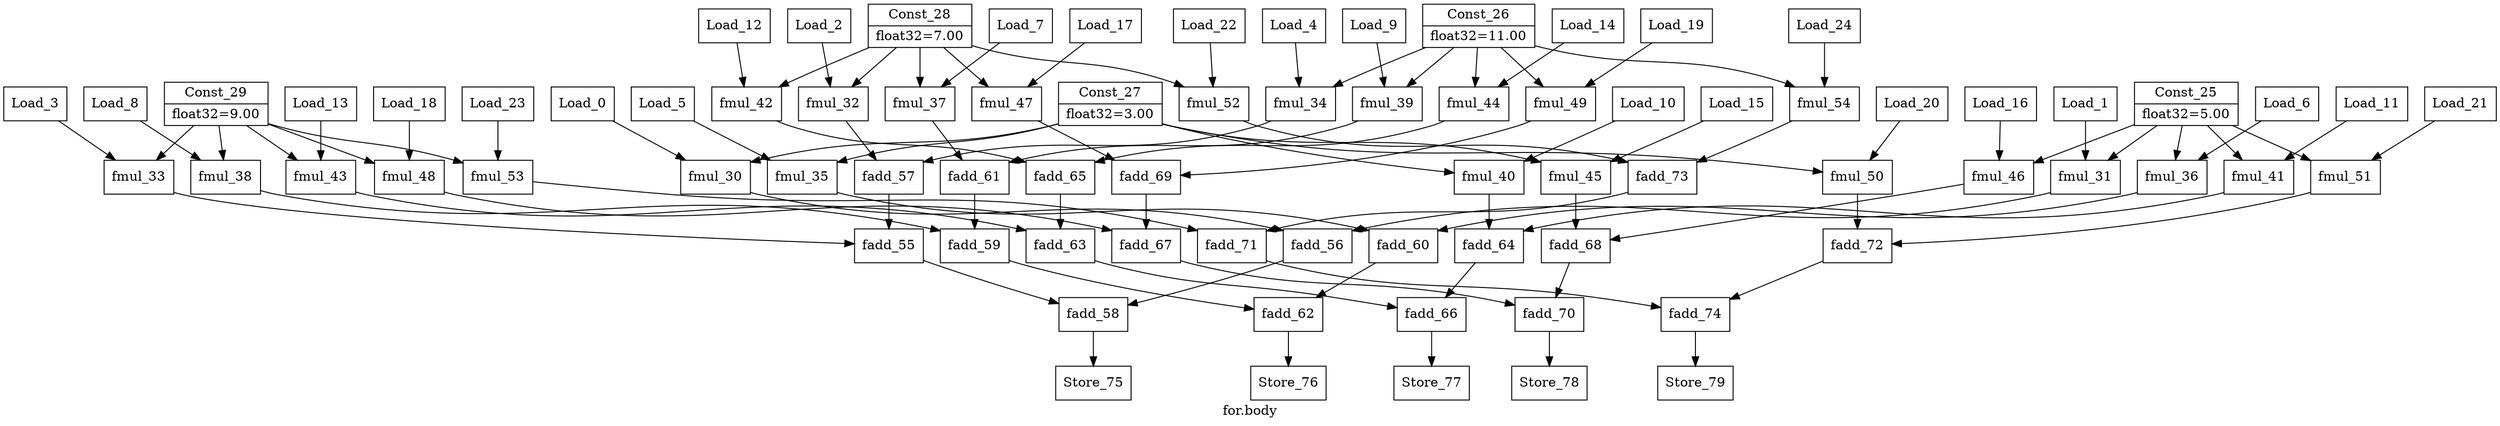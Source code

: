 digraph "for.body" {
	label="for.body";
	//Graph Properties

	Load_0 [shape=record,opcode=input,data=array,label="{Load_0}"];
	Load_0 -> fmul_30[operand=any2input];
	Load_1 [shape=record,opcode=input,data=array,label="{Load_1}"];
	Load_1 -> fmul_31[operand=any2input];
	Load_2 [shape=record,opcode=input,data=array,label="{Load_2}"];
	Load_2 -> fmul_32[operand=any2input];
	Load_3 [shape=record,opcode=input,data=array,label="{Load_3}"];
	Load_3 -> fmul_33[operand=any2input];
	Load_4 [shape=record,opcode=input,data=array,label="{Load_4}"];
	Load_4 -> fmul_34[operand=any2input];
	Load_5 [shape=record,opcode=input,data=array,label="{Load_5}"];
	Load_5 -> fmul_35[operand=any2input];
	Load_6 [shape=record,opcode=input,data=array,label="{Load_6}"];
	Load_6 -> fmul_36[operand=any2input];
	Load_7 [shape=record,opcode=input,data=array,label="{Load_7}"];
	Load_7 -> fmul_37[operand=any2input];
	Load_8 [shape=record,opcode=input,data=array,label="{Load_8}"];
	Load_8 -> fmul_38[operand=any2input];
	Load_9 [shape=record,opcode=input,data=array,label="{Load_9}"];
	Load_9 -> fmul_39[operand=any2input];
	Load_10 [shape=record,opcode=input,data=array,label="{Load_10}"];
	Load_10 -> fmul_40[operand=any2input];
	Load_11 [shape=record,opcode=input,data=array,label="{Load_11}"];
	Load_11 -> fmul_41[operand=any2input];
	Load_12 [shape=record,opcode=input,data=array,label="{Load_12}"];
	Load_12 -> fmul_42[operand=any2input];
	Load_13 [shape=record,opcode=input,data=array,label="{Load_13}"];
	Load_13 -> fmul_43[operand=any2input];
	Load_14 [shape=record,opcode=input,data=array,label="{Load_14}"];
	Load_14 -> fmul_44[operand=any2input];
	Load_15 [shape=record,opcode=input,data=array,label="{Load_15}"];
	Load_15 -> fmul_45[operand=any2input];
	Load_16 [shape=record,opcode=input,data=array,label="{Load_16}"];
	Load_16 -> fmul_46[operand=any2input];
	Load_17 [shape=record,opcode=input,data=array,label="{Load_17}"];
	Load_17 -> fmul_47[operand=any2input];
	Load_18 [shape=record,opcode=input,data=array,label="{Load_18}"];
	Load_18 -> fmul_48[operand=any2input];
	Load_19 [shape=record,opcode=input,data=array,label="{Load_19}"];
	Load_19 -> fmul_49[operand=any2input];
	Load_20 [shape=record,opcode=input,data=array,label="{Load_20}"];
	Load_20 -> fmul_50[operand=any2input];
	Load_21 [shape=record,opcode=input,data=array,label="{Load_21}"];
	Load_21 -> fmul_51[operand=any2input];
	Load_22 [shape=record,opcode=input,data=array,label="{Load_22}"];
	Load_22 -> fmul_52[operand=any2input];
	Load_23 [shape=record,opcode=input,data=array,label="{Load_23}"];
	Load_23 -> fmul_53[operand=any2input];
	Load_24 [shape=record,opcode=input,data=array,label="{Load_24}"];
	Load_24 -> fmul_54[operand=any2input];
	fmul_30 [shape=record,type=op,opcode=fmul,label="{fmul_30}"];
	fmul_30 -> fadd_56[operand=any2input];
	fmul_31 [shape=record,type=op,opcode=fmul,label="{fmul_31}"];
	fmul_31 -> fadd_56[operand=any2input];
	fmul_32 [shape=record,type=op,opcode=fmul,label="{fmul_32}"];
	fmul_32 -> fadd_57[operand=any2input];
	fmul_33 [shape=record,type=op,opcode=fmul,label="{fmul_33}"];
	fmul_33 -> fadd_55[operand=any2input];
	fmul_34 [shape=record,type=op,opcode=fmul,label="{fmul_34}"];
	fmul_34 -> fadd_57[operand=any2input];
	fmul_35 [shape=record,type=op,opcode=fmul,label="{fmul_35}"];
	fmul_35 -> fadd_60[operand=any2input];
	fmul_36 [shape=record,type=op,opcode=fmul,label="{fmul_36}"];
	fmul_36 -> fadd_60[operand=any2input];
	fmul_37 [shape=record,type=op,opcode=fmul,label="{fmul_37}"];
	fmul_37 -> fadd_61[operand=any2input];
	fmul_38 [shape=record,type=op,opcode=fmul,label="{fmul_38}"];
	fmul_38 -> fadd_59[operand=any2input];
	fmul_39 [shape=record,type=op,opcode=fmul,label="{fmul_39}"];
	fmul_39 -> fadd_61[operand=any2input];
	fmul_40 [shape=record,type=op,opcode=fmul,label="{fmul_40}"];
	fmul_40 -> fadd_64[operand=any2input];
	fmul_41 [shape=record,type=op,opcode=fmul,label="{fmul_41}"];
	fmul_41 -> fadd_64[operand=any2input];
	fmul_42 [shape=record,type=op,opcode=fmul,label="{fmul_42}"];
	fmul_42 -> fadd_65[operand=any2input];
	fmul_43 [shape=record,type=op,opcode=fmul,label="{fmul_43}"];
	fmul_43 -> fadd_63[operand=any2input];
	fmul_44 [shape=record,type=op,opcode=fmul,label="{fmul_44}"];
	fmul_44 -> fadd_65[operand=any2input];
	fmul_45 [shape=record,type=op,opcode=fmul,label="{fmul_45}"];
	fmul_45 -> fadd_68[operand=any2input];
	fmul_46 [shape=record,type=op,opcode=fmul,label="{fmul_46}"];
	fmul_46 -> fadd_68[operand=any2input];
	fmul_47 [shape=record,type=op,opcode=fmul,label="{fmul_47}"];
	fmul_47 -> fadd_69[operand=any2input];
	fmul_48 [shape=record,type=op,opcode=fmul,label="{fmul_48}"];
	fmul_48 -> fadd_67[operand=any2input];
	fmul_49 [shape=record,type=op,opcode=fmul,label="{fmul_49}"];
	fmul_49 -> fadd_69[operand=any2input];
	fmul_50 [shape=record,type=op,opcode=fmul,label="{fmul_50}"];
	fmul_50 -> fadd_72[operand=any2input];
	fmul_51 [shape=record,type=op,opcode=fmul,label="{fmul_51}"];
	fmul_51 -> fadd_72[operand=any2input];
	fmul_52 [shape=record,type=op,opcode=fmul,label="{fmul_52}"];
	fmul_52 -> fadd_73[operand=any2input];
	fmul_53 [shape=record,type=op,opcode=fmul,label="{fmul_53}"];
	fmul_53 -> fadd_71[operand=any2input];
	fmul_54 [shape=record,type=op,opcode=fmul,label="{fmul_54}"];
	fmul_54 -> fadd_73[operand=any2input];
	fadd_58 [shape=record,type=op,opcode=fadd,label="{fadd_58}"];
	fadd_58 -> Store_75[operand=any2input];
	fadd_62 [shape=record,type=op,opcode=fadd,label="{fadd_62}"];
	fadd_62 -> Store_76[operand=any2input];
	fadd_66 [shape=record,type=op,opcode=fadd,label="{fadd_66}"];
	fadd_66 -> Store_77[operand=any2input];
	fadd_70 [shape=record,type=op,opcode=fadd,label="{fadd_70}"];
	fadd_70 -> Store_78[operand=any2input];
	fadd_74 [shape=record,type=op,opcode=fadd,label="{fadd_74}"];
	fadd_74 -> Store_79[operand=any2input];
	Store_75 [shape=record,opcode=output,data=arraySol,label="{Store_75}"];
	Store_76 [shape=record,opcode=output,data=arraySol,label="{Store_76}"];
	Store_77 [shape=record,opcode=output,data=arraySol,label="{Store_77}"];
	Store_78 [shape=record,opcode=output,data=arraySol,label="{Store_78}"];
	Store_79 [shape=record,opcode=output,data=arraySol,label="{Store_79}"];
	Const_25 [shape=record,opcode=const,constVal="1",float32=5.00,label="{Const_25|float32=5.00}"];
	Const_25 -> fmul_36[operand=any2input];
	Const_25 -> fmul_31[operand=any2input];
	Const_25 -> fmul_41[operand=any2input];
	Const_25 -> fmul_51[operand=any2input];
	Const_25 -> fmul_46[operand=any2input];
	Const_26 [shape=record,opcode=const,constVal="1",float32=11.00,label="{Const_26|float32=11.00}"];
	Const_26 -> fmul_34[operand=any2input];
	Const_26 -> fmul_54[operand=any2input];
	Const_26 -> fmul_49[operand=any2input];
	Const_26 -> fmul_39[operand=any2input];
	Const_26 -> fmul_44[operand=any2input];
	Const_27 [shape=record,opcode=const,constVal="1",float32=3.00,label="{Const_27|float32=3.00}"];
	Const_27 -> fmul_45[operand=any2input];
	Const_27 -> fmul_35[operand=any2input];
	Const_27 -> fmul_40[operand=any2input];
	Const_27 -> fmul_30[operand=any2input];
	Const_27 -> fmul_50[operand=any2input];
	Const_28 [shape=record,opcode=const,constVal="1",float32=7.00,label="{Const_28|float32=7.00}"];
	Const_28 -> fmul_52[operand=any2input];
	Const_28 -> fmul_47[operand=any2input];
	Const_28 -> fmul_37[operand=any2input];
	Const_28 -> fmul_42[operand=any2input];
	Const_28 -> fmul_32[operand=any2input];
	Const_29 [shape=record,opcode=const,constVal="1",float32=9.00,label="{Const_29|float32=9.00}"];
	Const_29 -> fmul_38[operand=any2input];
	Const_29 -> fmul_43[operand=any2input];
	Const_29 -> fmul_33[operand=any2input];
	Const_29 -> fmul_53[operand=any2input];
	Const_29 -> fmul_48[operand=any2input];
	fadd_57 [shape=record,type=op,opcode=fadd,label="{fadd_57}"];
	fadd_57 -> fadd_55[operand=any2input];
	fadd_56 [shape=record,type=op,opcode=fadd,label="{fadd_56}"];
	fadd_56 -> fadd_58[operand=any2input];
	fadd_55 [shape=record,type=op,opcode=fadd,label="{fadd_55}"];
	fadd_55 -> fadd_58[operand=any2input];
	fadd_61 [shape=record,type=op,opcode=fadd,label="{fadd_61}"];
	fadd_61 -> fadd_59[operand=any2input];
	fadd_60 [shape=record,type=op,opcode=fadd,label="{fadd_60}"];
	fadd_60 -> fadd_62[operand=any2input];
	fadd_59 [shape=record,type=op,opcode=fadd,label="{fadd_59}"];
	fadd_59 -> fadd_62[operand=any2input];
	fadd_65 [shape=record,type=op,opcode=fadd,label="{fadd_65}"];
	fadd_65 -> fadd_63[operand=any2input];
	fadd_64 [shape=record,type=op,opcode=fadd,label="{fadd_64}"];
	fadd_64 -> fadd_66[operand=any2input];
	fadd_63 [shape=record,type=op,opcode=fadd,label="{fadd_63}"];
	fadd_63 -> fadd_66[operand=any2input];
	fadd_69 [shape=record,type=op,opcode=fadd,label="{fadd_69}"];
	fadd_69 -> fadd_67[operand=any2input];
	fadd_68 [shape=record,type=op,opcode=fadd,label="{fadd_68}"];
	fadd_68 -> fadd_70[operand=any2input];
	fadd_67 [shape=record,type=op,opcode=fadd,label="{fadd_67}"];
	fadd_67 -> fadd_70[operand=any2input];
	fadd_73 [shape=record,type=op,opcode=fadd,label="{fadd_73}"];
	fadd_73 -> fadd_71[operand=any2input];
	fadd_72 [shape=record,type=op,opcode=fadd,label="{fadd_72}"];
	fadd_72 -> fadd_74[operand=any2input];
	fadd_71 [shape=record,type=op,opcode=fadd,label="{fadd_71}"];
	fadd_71 -> fadd_74[operand=any2input];
}
